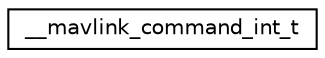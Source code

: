 digraph "Graphical Class Hierarchy"
{
 // INTERACTIVE_SVG=YES
  edge [fontname="Helvetica",fontsize="10",labelfontname="Helvetica",labelfontsize="10"];
  node [fontname="Helvetica",fontsize="10",shape=record];
  rankdir="LR";
  Node1 [label="__mavlink_command_int_t",height=0.2,width=0.4,color="black", fillcolor="white", style="filled",URL="$struct____mavlink__command__int__t.html"];
}

